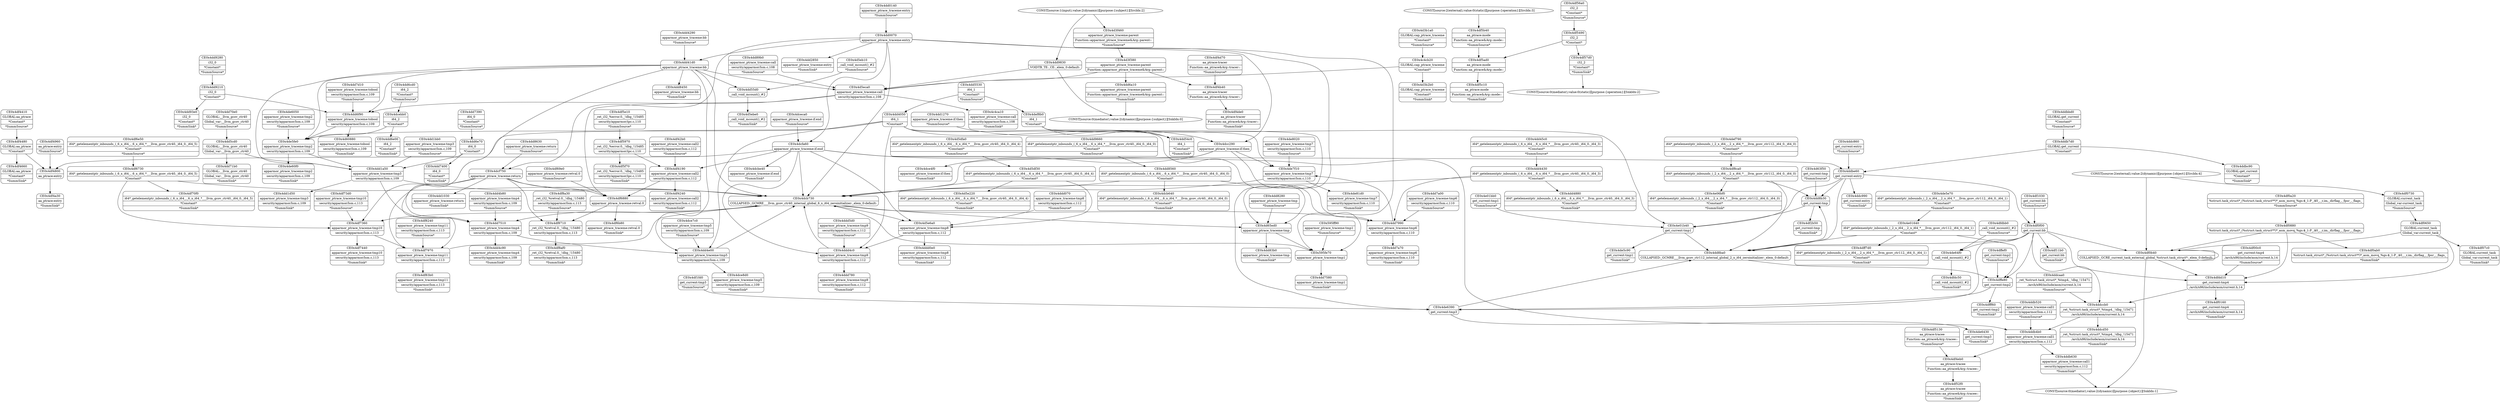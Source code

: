 digraph {
	CE0x4dcc290 [shape=record,shape=Mrecord,label="{CE0x4dcc290|apparmor_ptrace_traceme:if.then}"]
	CE0x4df00c0 [shape=record,shape=Mrecord,label="{CE0x4df00c0|get_current:tmp4|./arch/x86/include/asm/current.h,14|*SummSource*}"]
	CE0x4de7f10 [shape=record,shape=Mrecord,label="{CE0x4de7f10|apparmor_ptrace_traceme:tmp7|security/apparmor/lsm.c,110}"]
	CE0x4de6390 [shape=record,shape=Mrecord,label="{CE0x4de6390|get_current:tmp3}"]
	CE0x4df5970 [shape=record,shape=Mrecord,label="{CE0x4df5970|_ret_i32_%error.0,_!dbg_!15485|security/apparmor/ipc.c,110}"]
	CE0x4dffef0 [shape=record,shape=Mrecord,label="{CE0x4dffef0|get_current:tmp2|*SummSource*}"]
	CE0x4d5ebe0 [shape=record,shape=Mrecord,label="{CE0x4d5ebe0|_call_void_mcount()_#2|*SummSink*}"]
	CE0x4df5c10 [shape=record,shape=Mrecord,label="{CE0x4df5c10|aa_ptrace:mode|Function::aa_ptrace&Arg::mode::|*SummSink*}"]
	CE0x4dff7d0 [shape=record,shape=Mrecord,label="{CE0x4dff7d0|i64*_getelementptr_inbounds_(_2_x_i64_,_2_x_i64_*___llvm_gcov_ctr112,_i64_0,_i64_1)|*Constant*|*SummSink*}"]
	CE0x4d5dfa0 [shape=record,shape=Mrecord,label="{CE0x4d5dfa0|i64*_getelementptr_inbounds_(_6_x_i64_,_6_x_i64_*___llvm_gcov_ctr40,_i64_0,_i64_4)|*Constant*|*SummSource*}"]
	CE0x4dd8b30 [shape=record,shape=Mrecord,label="{CE0x4dd8b30|get_current:tmp}"]
	CE0x4df5e10 [shape=record,shape=Mrecord,label="{CE0x4df5e10|_ret_i32_%error.0,_!dbg_!15485|security/apparmor/ipc.c,110|*SummSource*}"]
	CE0x4dcb640 [shape=record,shape=Mrecord,label="{CE0x4dcb640|i64*_getelementptr_inbounds_(_6_x_i64_,_6_x_i64_*___llvm_gcov_ctr40,_i64_0,_i64_0)|*Constant*|*SummSink*}"]
	CE0x4dd0070 [shape=record,shape=Mrecord,label="{CE0x4dd0070|apparmor_ptrace_traceme:entry}"]
	CE0x4df2b50 [shape=record,shape=Mrecord,label="{CE0x4df2b50|get_current:tmp|*SummSink*}"]
	CE0x4dd4290 [shape=record,shape=Mrecord,label="{CE0x4dd4290|apparmor_ptrace_traceme:bb|*SummSource*}"]
	CE0x4dfdd10 [shape=record,shape=Mrecord,label="{CE0x4dfdd10|get_current:tmp4|./arch/x86/include/asm/current.h,14}"]
	CE0x4dd8450 [shape=record,shape=Mrecord,label="{CE0x4dd8450|apparmor_ptrace_traceme:bb|*SummSink*}"]
	CE0x4dd7a70 [shape=record,shape=Mrecord,label="{CE0x4dd7a70|apparmor_ptrace_traceme:tmp6|security/apparmor/lsm.c,110|*SummSink*}"]
	CE0x4df8a30 [shape=record,shape=Mrecord,label="{CE0x4df8a30|_ret_i32_%retval.0,_!dbg_!15480|security/apparmor/lsm.c,113|*SummSource*}"]
	CE0x4de8020 [shape=record,shape=Mrecord,label="{CE0x4de8020|apparmor_ptrace_traceme:tmp7|security/apparmor/lsm.c,110|*SummSource*}"]
	CE0x4df8ca0 [shape=record,shape=Mrecord,label="{CE0x4df8ca0|i64*_getelementptr_inbounds_(_2_x_i64_,_2_x_i64_*___llvm_gcov_ctr112,_i64_0,_i64_0)|*Constant*}"]
	CE0x4def790 [shape=record,shape=Mrecord,label="{CE0x4def790|i64*_getelementptr_inbounds_(_2_x_i64_,_2_x_i64_*___llvm_gcov_ctr112,_i64_0,_i64_0)|*Constant*|*SummSource*}"]
	CE0x4ddb7d0 [shape=record,shape=Mrecord,label="{CE0x4ddb7d0|GLOBAL:get_current|*Constant*}"]
	CE0x4df0b40 [shape=record,shape=Mrecord,label="{CE0x4df0b40|COLLAPSED:_GCRE_current_task_external_global_%struct.task_struct*:_elem_0:default:}"]
	CE0x4df0160 [shape=record,shape=Mrecord,label="{CE0x4df0160|get_current:tmp4|./arch/x86/include/asm/current.h,14|*SummSink*}"]
	CE0x4df57d0 [shape=record,shape=Mrecord,label="{CE0x4df57d0|i32_2|*Constant*|*SummSink*}"]
	CE0x4dd8280 [shape=record,shape=Mrecord,label="{CE0x4dd8280|apparmor_ptrace_traceme:tmp|*SummSource*}"]
	CE0x4d5df30 [shape=record,shape=Mrecord,label="{CE0x4d5df30|i64*_getelementptr_inbounds_(_6_x_i64_,_6_x_i64_*___llvm_gcov_ctr40,_i64_0,_i64_4)|*Constant*}"]
	CE0x4df4a30 [shape=record,shape=Mrecord,label="{CE0x4df4a30|aa_ptrace:entry|*SummSink*}"]
	CE0x4df4b40 [shape=record,shape=Mrecord,label="{CE0x4df4b40|aa_ptrace:tracer|Function::aa_ptrace&Arg::tracer::}"]
	CE0x4dd9830 [shape=record,shape=Mrecord,label="{CE0x4dd9830|VOIDTB_TE:_CE:_elem_0:default:}"]
	CE0x4c4cb20 [shape=record,shape=Mrecord,label="{CE0x4c4cb20|GLOBAL:cap_ptrace_traceme|*Constant*}"]
	CE0x4df8710 [shape=record,shape=Mrecord,label="{CE0x4df8710|_ret_i32_%retval.0,_!dbg_!15480|security/apparmor/lsm.c,113}"]
	CE0x4d5e6a0 [shape=record,shape=Mrecord,label="{CE0x4d5e6a0|apparmor_ptrace_traceme:tmp8|security/apparmor/lsm.c,112}"]
	CE0x4ddcd50 [shape=record,shape=Mrecord,label="{CE0x4ddcd50|_ret_%struct.task_struct*_%tmp4,_!dbg_!15471|./arch/x86/include/asm/current.h,14|*SummSink*}"]
	CE0x4dd4b80 [shape=record,shape=Mrecord,label="{CE0x4dd4b80|apparmor_ptrace_traceme:tmp4|security/apparmor/lsm.c,109|*SummSource*}"]
	CE0x4dd4430 [shape=record,shape=Mrecord,label="{CE0x4dd4430|i64*_getelementptr_inbounds_(_6_x_i64_,_6_x_i64_*___llvm_gcov_ctr40,_i64_0,_i64_3)|*Constant*}"]
	CE0x4ddc990 [shape=record,shape=Mrecord,label="{CE0x4ddc990|get_current:entry|*SummSink*}"]
	CE0x4d5e220 [shape=record,shape=Mrecord,label="{CE0x4d5e220|i64*_getelementptr_inbounds_(_6_x_i64_,_6_x_i64_*___llvm_gcov_ctr40,_i64_0,_i64_4)|*Constant*|*SummSink*}"]
	CE0x4e06bf0 [shape=record,shape=Mrecord,label="{CE0x4e06bf0|i64*_getelementptr_inbounds_(_2_x_i64_,_2_x_i64_*___llvm_gcov_ctr112,_i64_0,_i64_0)|*Constant*|*SummSink*}"]
	CE0x4df8af0 [shape=record,shape=Mrecord,label="{CE0x4df8af0|_ret_i32_%retval.0,_!dbg_!15480|security/apparmor/lsm.c,113|*SummSink*}"]
	CE0x4dd45c0 [shape=record,shape=Mrecord,label="{CE0x4dd45c0|i64*_getelementptr_inbounds_(_6_x_i64_,_6_x_i64_*___llvm_gcov_ctr40,_i64_0,_i64_3)|*Constant*|*SummSource*}"]
	CE0x4df4240 [shape=record,shape=Mrecord,label="{CE0x4df4240|apparmor_ptrace_traceme:call2|security/apparmor/lsm.c,112|*SummSink*}"]
	CE0x4df4eb0 [shape=record,shape=Mrecord,label="{CE0x4df4eb0|aa_ptrace:tracee|Function::aa_ptrace&Arg::tracee::}"]
	CE0x4dfdbb0 [shape=record,shape=Mrecord,label="{CE0x4dfdbb0|_call_void_mcount()_#2|*SummSource*}"]
	CE0x4dd9280 [shape=record,shape=Mrecord,label="{CE0x4dd9280|i32_0|*Constant*|*SummSource*}"]
	CE0x4df73d0 [shape=record,shape=Mrecord,label="{CE0x4df73d0|apparmor_ptrace_traceme:tmp10|security/apparmor/lsm.c,113|*SummSource*}"]
	CE0x4dd1a50 [shape=record,shape=Mrecord,label="{CE0x4dd1a50|apparmor_ptrace_traceme:tmp3|security/apparmor/lsm.c,109}"]
	CE0x4df0a20 [shape=record,shape=Mrecord,label="{CE0x4df0a20|%struct.task_struct*_(%struct.task_struct**)*_asm_movq_%gs:$_1:P_,$0_,_r,im,_dirflag_,_fpsr_,_flags_|*SummSource*}"]
	CE0x4dce8d0 [shape=record,shape=Mrecord,label="{CE0x4dce8d0|apparmor_ptrace_traceme:tmp5|security/apparmor/lsm.c,109|*SummSink*}"]
	CE0x4df0650 [shape=record,shape=Mrecord,label="{CE0x4df0650|GLOBAL:current_task|Global_var:current_task}"]
	CE0x4ddcaa0 [shape=record,shape=Mrecord,label="{CE0x4ddcaa0|_ret_%struct.task_struct*_%tmp4,_!dbg_!15471|./arch/x86/include/asm/current.h,14|*SummSource*}"]
	CE0x4dcf750 [shape=record,shape=Mrecord,label="{CE0x4dcf750|apparmor_ptrace_traceme:return}"]
	CE0x4dd7990 [shape=record,shape=Mrecord,label="{CE0x4dd7990|apparmor_ptrace_traceme:tmp6|security/apparmor/lsm.c,110}"]
	CE0x4dd9210 [shape=record,shape=Mrecord,label="{CE0x4dd9210|i32_0|*Constant*}"]
	CE0x4ddbc90 [shape=record,shape=Mrecord,label="{CE0x4ddbc90|GLOBAL:get_current|*Constant*|*SummSink*}"]
	CE0x4d3f380 [shape=record,shape=Mrecord,label="{CE0x4d3f380|apparmor_ptrace_traceme:parent|Function::apparmor_ptrace_traceme&Arg::parent::}"]
	CE0x4dd6f90 [shape=record,shape=Mrecord,label="{CE0x4dd6f90|apparmor_ptrace_traceme:tobool|security/apparmor/lsm.c,109}"]
	CE0x4dd70e0 [shape=record,shape=Mrecord,label="{CE0x4dd70e0|GLOBAL:__llvm_gcov_ctr40|Global_var:__llvm_gcov_ctr40|*SummSource*}"]
	CE0x4dd4880 [shape=record,shape=Mrecord,label="{CE0x4dd4880|i64*_getelementptr_inbounds_(_6_x_i64_,_6_x_i64_*___llvm_gcov_ctr40,_i64_0,_i64_3)|*Constant*|*SummSink*}"]
	CE0x4df4480 [shape=record,shape=Mrecord,label="{CE0x4df4480|GLOBAL:aa_ptrace|*Constant*}"]
	CE0x4dd9660 [shape=record,shape=Mrecord,label="{CE0x4dd9660|i64*_getelementptr_inbounds_(_6_x_i64_,_6_x_i64_*___llvm_gcov_ctr40,_i64_0,_i64_0)|*Constant*|*SummSource*}"]
	CE0x4df83b0 [shape=record,shape=Mrecord,label="{CE0x4df83b0|apparmor_ptrace_traceme:tmp11|security/apparmor/lsm.c,113|*SummSink*}"]
	CE0x4dd1030 [shape=record,shape=Mrecord,label="{CE0x4dd1030|apparmor_ptrace_traceme:return|*SummSink*}"]
	CE0x4dd55d0 [shape=record,shape=Mrecord,label="{CE0x4dd55d0|_call_void_mcount()_#2}"]
	CE0x4df6730 [shape=record,shape=Mrecord,label="{CE0x4df6730|i64*_getelementptr_inbounds_(_6_x_i64_,_6_x_i64_*___llvm_gcov_ctr40,_i64_0,_i64_5)|*Constant*}"]
	CE0x4ddd4c0 [shape=record,shape=Mrecord,label="{CE0x4ddd4c0|apparmor_ptrace_traceme:tmp9|security/apparmor/lsm.c,112}"]
	CE0x4df6e50 [shape=record,shape=Mrecord,label="{CE0x4df6e50|i64*_getelementptr_inbounds_(_6_x_i64_,_6_x_i64_*___llvm_gcov_ctr40,_i64_0,_i64_5)|*Constant*|*SummSource*}"]
	CE0x4dd41d0 [shape=record,shape=Mrecord,label="{CE0x4dd41d0|apparmor_ptrace_traceme:bb}"]
	CE0x4df5b40 [shape=record,shape=Mrecord,label="{CE0x4df5b40|aa_ptrace:mode|Function::aa_ptrace&Arg::mode::|*SummSource*}"]
	CE0x4dd6e00 [shape=record,shape=Mrecord,label="{CE0x4dd6e00|i64_2|*Constant*|*SummSink*}"]
	CE0x4dd71b0 [shape=record,shape=Mrecord,label="{CE0x4dd71b0|GLOBAL:__llvm_gcov_ctr40|Global_var:__llvm_gcov_ctr40|*SummSink*}"]
	CE0x4dd4050 [shape=record,shape=Mrecord,label="{CE0x4dd4050|i64_1|*Constant*}"]
	CE0x4dd7d10 [shape=record,shape=Mrecord,label="{CE0x4dd7d10|apparmor_ptrace_traceme:tobool|security/apparmor/lsm.c,109|*SummSource*}"]
	CE0x4df4d70 [shape=record,shape=Mrecord,label="{CE0x4df4d70|aa_ptrace:tracer|Function::aa_ptrace&Arg::tracer::|*SummSource*}"]
	CE0x4dd6a10 [shape=record,shape=Mrecord,label="{CE0x4dd6a10|apparmor_ptrace_traceme:parent|Function::apparmor_ptrace_traceme&Arg::parent::|*SummSink*}"]
	CE0x4dd4e00 [shape=record,shape=Mrecord,label="{CE0x4dd4e00|apparmor_ptrace_traceme:tmp5|security/apparmor/lsm.c,109}"]
	CE0x4dd2850 [shape=record,shape=Mrecord,label="{CE0x4dd2850|apparmor_ptrace_traceme:entry|*SummSink*}"]
	CE0x4dcebb0 [shape=record,shape=Mrecord,label="{CE0x4dcebb0|i64_2|*Constant*}"]
	CE0x4d3f460 [shape=record,shape=Mrecord,label="{CE0x4d3f460|apparmor_ptrace_traceme:parent|Function::apparmor_ptrace_traceme&Arg::parent::|*SummSource*}"]
	CE0x4dd7a00 [shape=record,shape=Mrecord,label="{CE0x4dd7a00|apparmor_ptrace_traceme:tmp6|security/apparmor/lsm.c,110|*SummSource*}"]
	CE0x4dd8ba0 [shape=record,shape=Mrecord,label="{CE0x4dd8ba0|COLLAPSED:_GCMRE___llvm_gcov_ctr112_internal_global_2_x_i64_zeroinitializer:_elem_0:default:}"]
	CE0x4dd7510 [shape=record,shape=Mrecord,label="{CE0x4dd7510|apparmor_ptrace_traceme:tmp4|security/apparmor/lsm.c,109}"]
	CE0x4df4de0 [shape=record,shape=Mrecord,label="{CE0x4df4de0|aa_ptrace:tracer|Function::aa_ptrace&Arg::tracer::|*SummSink*}"]
	CE0x4df7360 [shape=record,shape=Mrecord,label="{CE0x4df7360|apparmor_ptrace_traceme:tmp10|security/apparmor/lsm.c,113}"]
	CE0x4df0f00 [shape=record,shape=Mrecord,label="{CE0x4df0f00|get_current:bb}"]
	CE0x4e01640 [shape=record,shape=Mrecord,label="{CE0x4e01640|i64*_getelementptr_inbounds_(_2_x_i64_,_2_x_i64_*___llvm_gcov_ctr112,_i64_0,_i64_1)|*Constant*}"]
	CE0x4ddd070 [shape=record,shape=Mrecord,label="{CE0x4ddd070|apparmor_ptrace_traceme:tmp8|security/apparmor/lsm.c,112|*SummSource*}"]
	CE0x4df6b80 [shape=record,shape=Mrecord,label="{CE0x4df6b80|apparmor_ptrace_traceme:retval.0|*SummSink*}"]
	CE0x4df5490 [shape=record,shape=Mrecord,label="{CE0x4df5490|i32_2|*Constant*}"]
	CE0x4df69e0 [shape=record,shape=Mrecord,label="{CE0x4df69e0|apparmor_ptrace_traceme:retval.0|*SummSource*}"]
	CE0x4dd1270 [shape=record,shape=Mrecord,label="{CE0x4dd1270|apparmor_ptrace_traceme:if.then|*SummSource*}"]
	CE0x4def8b0 [shape=record,shape=Mrecord,label="{CE0x4def8b0|i64_1|*Constant*}"]
	CE0x4df1030 [shape=record,shape=Mrecord,label="{CE0x4df1030|get_current:bb|*SummSource*}"]
	CE0x4df4800 [shape=record,shape=Mrecord,label="{CE0x4df4800|aa_ptrace:entry}"]
	CE0x4dd0140 [shape=record,shape=Mrecord,label="{CE0x4dd0140|apparmor_ptrace_traceme:entry|*SummSource*}"]
	CE0x4e01bb0 [shape=record,shape=Mrecord,label="{CE0x4e01bb0|get_current:tmp1|*SummSource*}"]
	CE0x4d3b2b0 [shape=record,shape=Mrecord,label="{CE0x4d3b2b0|GLOBAL:cap_ptrace_traceme|*Constant*|*SummSink*}"]
	CE0x4ddb520 [shape=record,shape=Mrecord,label="{CE0x4ddb520|apparmor_ptrace_traceme:call1|security/apparmor/lsm.c,112|*SummSource*}"]
	CE0x4c4ca10 [shape=record,shape=Mrecord,label="{CE0x4c4ca10|apparmor_ptrace_traceme:call|security/apparmor/lsm.c,108|*SummSink*}"]
	CE0x4df42b0 [shape=record,shape=Mrecord,label="{CE0x4df42b0|apparmor_ptrace_traceme:call2|security/apparmor/lsm.c,112|*SummSource*}"]
	"CONST[source:0(mediator),value:2(dynamic)][purpose:{subject}][SnkIdx:0]"
	CE0x4dd7390 [shape=record,shape=Mrecord,label="{CE0x4dd7390|i64_0|*Constant*|*SummSource*}"]
	CE0x4dfdc50 [shape=record,shape=Mrecord,label="{CE0x4dfdc50|_call_void_mcount()_#2|*SummSink*}"]
	CE0x4dcfa60 [shape=record,shape=Mrecord,label="{CE0x4dcfa60|apparmor_ptrace_traceme:if.end}"]
	CE0x4de60f0 [shape=record,shape=Mrecord,label="{CE0x4de60f0|apparmor_ptrace_traceme:tmp2|security/apparmor/lsm.c,109|*SummSink*}"]
	CE0x4dd93e0 [shape=record,shape=Mrecord,label="{CE0x4dd93e0|i32_0|*Constant*|*SummSink*}"]
	"CONST[source:0(mediator),value:2(dynamic)][purpose:{object}][SnkIdx:1]"
	CE0x4dd5cd0 [shape=record,shape=Mrecord,label="{CE0x4dd5cd0|GLOBAL:__llvm_gcov_ctr40|Global_var:__llvm_gcov_ctr40}"]
	CE0x4ddb630 [shape=record,shape=Mrecord,label="{CE0x4ddb630|apparmor_ptrace_traceme:call1|security/apparmor/lsm.c,112|*SummSink*}"]
	CE0x595ff90 [shape=record,shape=Mrecord,label="{CE0x595ff90|apparmor_ptrace_traceme:tmp1|*SummSource*}"]
	CE0x4df1fd0 [shape=record,shape=Mrecord,label="{CE0x4df1fd0|get_current:tmp3|*SummSource*}"]
	CE0x4ddbbd0 [shape=record,shape=Mrecord,label="{CE0x4ddbbd0|GLOBAL:get_current|*Constant*|*SummSource*}"]
	CE0x4dce7c0 [shape=record,shape=Mrecord,label="{CE0x4dce7c0|apparmor_ptrace_traceme:tmp5|security/apparmor/lsm.c,109|*SummSource*}"]
	CE0x4df11b0 [shape=record,shape=Mrecord,label="{CE0x4df11b0|get_current:bb|*SummSink*}"]
	CE0x4df5f70 [shape=record,shape=Mrecord,label="{CE0x4df5f70|_ret_i32_%error.0,_!dbg_!15485|security/apparmor/ipc.c,110|*SummSink*}"]
	CE0x4de5e70 [shape=record,shape=Mrecord,label="{CE0x4de5e70|i64*_getelementptr_inbounds_(_2_x_i64_,_2_x_i64_*___llvm_gcov_ctr112,_i64_0,_i64_1)|*Constant*|*SummSource*}"]
	CE0x4de6050 [shape=record,shape=Mrecord,label="{CE0x4de6050|apparmor_ptrace_traceme:tmp2|security/apparmor/lsm.c,109|*SummSource*}"]
	CE0x4ddccb0 [shape=record,shape=Mrecord,label="{CE0x4ddccb0|_ret_%struct.task_struct*_%tmp4,_!dbg_!15471|./arch/x86/include/asm/current.h,14}"]
	CE0x4de6430 [shape=record,shape=Mrecord,label="{CE0x4de6430|get_current:tmp3|*SummSink*}"]
	CE0x4dd89b0 [shape=record,shape=Mrecord,label="{CE0x4dd89b0|apparmor_ptrace_traceme:call|security/apparmor/lsm.c,108|*SummSource*}"]
	CE0x4d5eca0 [shape=record,shape=Mrecord,label="{CE0x4d5eca0|apparmor_ptrace_traceme:call|security/apparmor/lsm.c,108}"]
	CE0x4de5fe0 [shape=record,shape=Mrecord,label="{CE0x4de5fe0|apparmor_ptrace_traceme:tmp2|security/apparmor/lsm.c,109}"]
	CE0x4dd6e70 [shape=record,shape=Mrecord,label="{CE0x4dd6e70|i64_0|*Constant*}"]
	CE0x4dd1d50 [shape=record,shape=Mrecord,label="{CE0x4dd1d50|apparmor_ptrace_traceme:tmp3|security/apparmor/lsm.c,109|*SummSink*}"]
	CE0x4df56a0 [shape=record,shape=Mrecord,label="{CE0x4df56a0|i32_2|*Constant*|*SummSource*}"]
	CE0x4df0ab0 [shape=record,shape=Mrecord,label="{CE0x4df0ab0|%struct.task_struct*_(%struct.task_struct**)*_asm_movq_%gs:$_1:P_,$0_,_r,im,_dirflag_,_fpsr_,_flags_|*SummSink*}"]
	CE0x4d60880 [shape=record,shape=Mrecord,label="{CE0x4d60880|apparmor_ptrace_traceme:tobool|security/apparmor/lsm.c,109|*SummSink*}"]
	"CONST[source:2(external),value:2(dynamic)][purpose:{object}][SrcIdx:4]"
	"CONST[source:2(external),value:0(static)][purpose:{operation}][SrcIdx:3]"
	CE0x4ddb4b0 [shape=record,shape=Mrecord,label="{CE0x4ddb4b0|apparmor_ptrace_traceme:call1|security/apparmor/lsm.c,112}"]
	CE0x4ddc860 [shape=record,shape=Mrecord,label="{CE0x4ddc860|get_current:entry|*SummSource*}"]
	CE0x4d63f50 [shape=record,shape=Mrecord,label="{CE0x4d63f50|get_current:tmp|*SummSource*}"]
	CE0x4de64f0 [shape=record,shape=Mrecord,label="{CE0x4de64f0|_call_void_mcount()_#2}"]
	CE0x4dceca0 [shape=record,shape=Mrecord,label="{CE0x4dceca0|apparmor_ptrace_traceme:if.end|*SummSource*}"]
	CE0x4dd5530 [shape=record,shape=Mrecord,label="{CE0x4dd5530|i64_1|*Constant*|*SummSource*}"]
	CE0x4ddd5d0 [shape=record,shape=Mrecord,label="{CE0x4ddd5d0|apparmor_ptrace_traceme:tmp9|security/apparmor/lsm.c,112|*SummSource*}"]
	CE0x4df0880 [shape=record,shape=Mrecord,label="{CE0x4df0880|%struct.task_struct*_(%struct.task_struct**)*_asm_movq_%gs:$_1:P_,$0_,_r,im,_dirflag_,_fpsr_,_flags_}"]
	CE0x4d5eb10 [shape=record,shape=Mrecord,label="{CE0x4d5eb10|_call_void_mcount()_#2|*SummSource*}"]
	CE0x4d3b1a0 [shape=record,shape=Mrecord,label="{CE0x4d3b1a0|GLOBAL:cap_ptrace_traceme|*Constant*|*SummSource*}"]
	CE0x4d65ed0 [shape=record,shape=Mrecord,label="{CE0x4d65ed0|apparmor_ptrace_traceme:tmp}"]
	CE0x4dd54c0 [shape=record,shape=Mrecord,label="{CE0x4dd54c0|i64_1|*Constant*|*SummSink*}"]
	CE0x4dd8630 [shape=record,shape=Mrecord,label="{CE0x4dd8630|apparmor_ptrace_traceme:return|*SummSource*}"]
	CE0x4dd1bb0 [shape=record,shape=Mrecord,label="{CE0x4dd1bb0|apparmor_ptrace_traceme:tmp3|security/apparmor/lsm.c,109|*SummSource*}"]
	CE0x4df4410 [shape=record,shape=Mrecord,label="{CE0x4df4410|GLOBAL:aa_ptrace|*Constant*|*SummSource*}"]
	CE0x4df4960 [shape=record,shape=Mrecord,label="{CE0x4df4960|aa_ptrace:entry|*SummSource*}"]
	CE0x4ddd0e0 [shape=record,shape=Mrecord,label="{CE0x4ddd0e0|apparmor_ptrace_traceme:tmp8|security/apparmor/lsm.c,112|*SummSink*}"]
	CE0x4df07c0 [shape=record,shape=Mrecord,label="{CE0x4df07c0|GLOBAL:current_task|Global_var:current_task|*SummSink*}"]
	"CONST[source:1(input),value:2(dynamic)][purpose:{subject}][SrcIdx:2]"
	CE0x4de5c90 [shape=record,shape=Mrecord,label="{CE0x4de5c90|get_current:tmp1|*SummSink*}"]
	CE0x4dd4c90 [shape=record,shape=Mrecord,label="{CE0x4dd4c90|apparmor_ptrace_traceme:tmp4|security/apparmor/lsm.c,109|*SummSink*}"]
	CE0x4ddd780 [shape=record,shape=Mrecord,label="{CE0x4ddd780|apparmor_ptrace_traceme:tmp9|security/apparmor/lsm.c,112|*SummSink*}"]
	CE0x4dd7400 [shape=record,shape=Mrecord,label="{CE0x4dd7400|i64_0|*Constant*|*SummSink*}"]
	CE0x4e01b40 [shape=record,shape=Mrecord,label="{CE0x4e01b40|get_current:tmp1}"]
	CE0x4df7970 [shape=record,shape=Mrecord,label="{CE0x4df7970|apparmor_ptrace_traceme:tmp11|security/apparmor/lsm.c,113}"]
	CE0x4df5130 [shape=record,shape=Mrecord,label="{CE0x4df5130|aa_ptrace:tracee|Function::aa_ptrace&Arg::tracee::|*SummSource*}"]
	CE0x4dd6cd0 [shape=record,shape=Mrecord,label="{CE0x4dd6cd0|i64_2|*Constant*|*SummSource*}"]
	CE0x4de81d0 [shape=record,shape=Mrecord,label="{CE0x4de81d0|apparmor_ptrace_traceme:tmp7|security/apparmor/lsm.c,110|*SummSink*}"]
	CE0x4df7440 [shape=record,shape=Mrecord,label="{CE0x4df7440|apparmor_ptrace_traceme:tmp10|security/apparmor/lsm.c,113|*SummSink*}"]
	CE0x4df0730 [shape=record,shape=Mrecord,label="{CE0x4df0730|GLOBAL:current_task|Global_var:current_task|*SummSource*}"]
	CE0x4dd83b0 [shape=record,shape=Mrecord,label="{CE0x4dd83b0|apparmor_ptrace_traceme:tmp|*SummSink*}"]
	CE0x4df8240 [shape=record,shape=Mrecord,label="{CE0x4df8240|apparmor_ptrace_traceme:tmp11|security/apparmor/lsm.c,113|*SummSource*}"]
	CE0x4dd8560 [shape=record,shape=Mrecord,label="{CE0x4dd8560|i64*_getelementptr_inbounds_(_6_x_i64_,_6_x_i64_*___llvm_gcov_ctr40,_i64_0,_i64_0)|*Constant*}"]
	CE0x4df5ad0 [shape=record,shape=Mrecord,label="{CE0x4df5ad0|aa_ptrace:mode|Function::aa_ptrace&Arg::mode::}"]
	CE0x4dcbe40 [shape=record,shape=Mrecord,label="{CE0x4dcbe40|apparmor_ptrace_traceme:if.end|*SummSink*}"]
	CE0x4df70f0 [shape=record,shape=Mrecord,label="{CE0x4df70f0|i64*_getelementptr_inbounds_(_6_x_i64_,_6_x_i64_*___llvm_gcov_ctr40,_i64_0,_i64_5)|*Constant*|*SummSink*}"]
	CE0x4dffe80 [shape=record,shape=Mrecord,label="{CE0x4dffe80|get_current:tmp2}"]
	CE0x4dfff60 [shape=record,shape=Mrecord,label="{CE0x4dfff60|get_current:tmp2|*SummSink*}"]
	CE0x4dd7580 [shape=record,shape=Mrecord,label="{CE0x4dd7580|apparmor_ptrace_traceme:tmp1|*SummSink*}"]
	CE0x4df6880 [shape=record,shape=Mrecord,label="{CE0x4df6880|apparmor_ptrace_traceme:retval.0}"]
	CE0x4df4190 [shape=record,shape=Mrecord,label="{CE0x4df4190|apparmor_ptrace_traceme:call2|security/apparmor/lsm.c,112}"]
	CE0x4df4660 [shape=record,shape=Mrecord,label="{CE0x4df4660|GLOBAL:aa_ptrace|*Constant*|*SummSink*}"]
	"CONST[source:0(mediator),value:0(static)][purpose:{operation}][SnkIdx:2]"
	CE0x4ddbe60 [shape=record,shape=Mrecord,label="{CE0x4ddbe60|get_current:entry}"]
	CE0x4df52f0 [shape=record,shape=Mrecord,label="{CE0x4df52f0|aa_ptrace:tracee|Function::aa_ptrace&Arg::tracee::|*SummSink*}"]
	CE0x4dcb730 [shape=record,shape=Mrecord,label="{CE0x4dcb730|COLLAPSED:_GCMRE___llvm_gcov_ctr40_internal_global_6_x_i64_zeroinitializer:_elem_0:default:}"]
	CE0x595fe70 [shape=record,shape=Mrecord,label="{CE0x595fe70|apparmor_ptrace_traceme:tmp1}"]
	CE0x4dce4f0 [shape=record,shape=Mrecord,label="{CE0x4dce4f0|apparmor_ptrace_traceme:if.then|*SummSink*}"]
	CE0x4dd45c0 -> CE0x4dd4430
	CE0x4d5eca0 -> CE0x4df6880
	CE0x4dd6f90 -> CE0x4d60880
	CE0x4ddccb0 -> CE0x4ddcd50
	CE0x4dd4050 -> CE0x4de7f10
	CE0x4df8ca0 -> CE0x4dd8ba0
	CE0x4dd9280 -> CE0x4dd9210
	CE0x4dd0070 -> CE0x4dd2850
	CE0x595fe70 -> CE0x4dd7580
	CE0x4dd8b30 -> CE0x4df2b50
	CE0x4dd41d0 -> CE0x4dd4e00
	CE0x4dd1a50 -> CE0x4dd7510
	CE0x4ddb7d0 -> CE0x4ddbc90
	CE0x4df0b40 -> CE0x4df0b40
	CE0x4dd7510 -> CE0x4dd4c90
	CE0x4dffef0 -> CE0x4dffe80
	CE0x4dd0070 -> CE0x4dcb730
	CE0x4dd41d0 -> CE0x4d5eca0
	CE0x4dcfa60 -> CE0x4df4190
	CE0x4dd8b30 -> CE0x4e01b40
	CE0x4df4190 -> CE0x4df6880
	CE0x4df6e50 -> CE0x4df6730
	CE0x4d5e6a0 -> CE0x4ddd0e0
	CE0x4dd8280 -> CE0x4d65ed0
	CE0x4df7970 -> CE0x4dcb730
	CE0x4dd5530 -> CE0x4def8b0
	CE0x4df4480 -> CE0x4df4660
	CE0x4dcb730 -> CE0x4d65ed0
	CE0x4dd8560 -> CE0x4dcb640
	CE0x4df73d0 -> CE0x4df7360
	CE0x4df42b0 -> CE0x4df4190
	CE0x4df6880 -> CE0x4df8710
	CE0x4de6390 -> CE0x4de6430
	CE0x4dcfa60 -> CE0x4ddbe60
	CE0x4dd41d0 -> CE0x4dd7510
	CE0x4dd7990 -> CE0x4de7f10
	CE0x4df4410 -> CE0x4df4480
	CE0x4df8a30 -> CE0x4df8710
	CE0x4dd0070 -> CE0x4dcc290
	"CONST[source:2(external),value:0(static)][purpose:{operation}][SrcIdx:3]" -> CE0x4df5b40
	CE0x4dffe80 -> CE0x4de6390
	CE0x4dd0070 -> CE0x4dcfa60
	CE0x4dd5530 -> CE0x4dd4050
	CE0x4def790 -> CE0x4df8ca0
	CE0x4ddd4c0 -> CE0x4dcb730
	CE0x4dd1270 -> CE0x4dcc290
	CE0x4dcb730 -> CE0x4d5e6a0
	CE0x4dcf750 -> CE0x4df7360
	CE0x4d5eca0 -> CE0x4dd6f90
	CE0x4dd6e70 -> CE0x4dd7400
	CE0x4df5970 -> CE0x4df5f70
	CE0x4dd41d0 -> CE0x4dd6f90
	CE0x4def8b0 -> CE0x4de6390
	CE0x4d65ed0 -> CE0x4dd83b0
	CE0x4df6730 -> CE0x4df70f0
	CE0x4dcb730 -> CE0x4dd7510
	CE0x4dd6cd0 -> CE0x4dcebb0
	CE0x4dfdd10 -> CE0x4df0160
	CE0x4df57d0 -> "CONST[source:0(mediator),value:0(static)][purpose:{operation}][SnkIdx:2]"
	CE0x4dd5cd0 -> CE0x4dd1a50
	CE0x4dd0070 -> CE0x595fe70
	CE0x4d63f50 -> CE0x4dd8b30
	CE0x4dd55d0 -> CE0x4d5ebe0
	CE0x4df0650 -> CE0x4df07c0
	CE0x4df4480 -> CE0x4df4800
	CE0x4df0f00 -> CE0x4dd8ba0
	CE0x4de64f0 -> CE0x4dfdc50
	CE0x4dcc290 -> CE0x4dce4f0
	CE0x4dd4430 -> CE0x4dcb730
	CE0x4e01b40 -> CE0x4de5c90
	CE0x4dd8ba0 -> CE0x4dd8b30
	CE0x4dd8560 -> CE0x4d65ed0
	CE0x595fe70 -> CE0x4dcb730
	CE0x4c4cb20 -> CE0x4d3b2b0
	CE0x4dd70e0 -> CE0x4dd5cd0
	CE0x4df5490 -> CE0x4df5ad0
	CE0x4dd8ba0 -> CE0x4dffe80
	CE0x4df4800 -> CE0x4df4a30
	CE0x4ddbbd0 -> CE0x4ddb7d0
	CE0x4df8710 -> CE0x4df8af0
	CE0x4dd4e00 -> CE0x4dcb730
	CE0x4dd4050 -> CE0x4dd54c0
	CE0x4dfdd10 -> CE0x4ddccb0
	CE0x4ddd4c0 -> CE0x4ddd780
	CE0x4dcfa60 -> CE0x4d5e6a0
	CE0x4df0880 -> CE0x4df0b40
	CE0x4df8240 -> CE0x4df7970
	CE0x4df1030 -> CE0x4df0f00
	CE0x4dfdbb0 -> CE0x4de64f0
	"CONST[source:2(external),value:2(dynamic)][purpose:{object}][SrcIdx:4]" -> CE0x4df0b40
	CE0x4df0650 -> CE0x4df0b40
	CE0x4dd8560 -> CE0x4dcb730
	CE0x4d65ed0 -> CE0x595fe70
	CE0x4dd4050 -> CE0x4dd4e00
	CE0x4df0650 -> CE0x4dfdd10
	CE0x4df00c0 -> CE0x4dfdd10
	CE0x4dd4050 -> CE0x595fe70
	CE0x4e01640 -> CE0x4dffe80
	CE0x4df0880 -> CE0x4dfdd10
	CE0x4d3f380 -> CE0x4d5eca0
	CE0x4dd4b80 -> CE0x4dd7510
	CE0x4de5fe0 -> CE0x4de60f0
	CE0x4e01b40 -> CE0x4dd8ba0
	"CONST[source:1(input),value:2(dynamic)][purpose:{subject}][SrcIdx:2]" -> CE0x4dd9830
	CE0x4dffe80 -> CE0x4dfff60
	CE0x4ddccb0 -> CE0x4ddb4b0
	CE0x4dcf750 -> CE0x4df7970
	CE0x4df0f00 -> CE0x4df11b0
	CE0x4df5ad0 -> CE0x4df5c10
	CE0x4dd41d0 -> CE0x4de5fe0
	CE0x4dceca0 -> CE0x4dcfa60
	CE0x4df4eb0 -> CE0x4df52f0
	CE0x4dcf750 -> CE0x4df8710
	CE0x4df7360 -> CE0x4df7970
	CE0x4dd89b0 -> CE0x4d5eca0
	CE0x4dd6a10 -> "CONST[source:0(mediator),value:2(dynamic)][purpose:{subject}][SnkIdx:0]"
	CE0x4ddb4b0 -> CE0x4ddb630
	CE0x4dd7510 -> CE0x4dd4e00
	CE0x4dd7d10 -> CE0x4dd6f90
	CE0x4dd6e70 -> CE0x4dd1a50
	CE0x4dd1a50 -> CE0x4dd1d50
	CE0x4dcc290 -> CE0x4dd7990
	CE0x4de7f10 -> CE0x4de81d0
	CE0x4dd9660 -> CE0x4dd8560
	CE0x4dd9210 -> CE0x4dd93e0
	CE0x4dcfa60 -> CE0x4ddd4c0
	CE0x4dd5cd0 -> CE0x4dd71b0
	CE0x4ddb4b0 -> CE0x4df4eb0
	CE0x4def8b0 -> CE0x4dd54c0
	CE0x4de5fe0 -> CE0x4dd1a50
	CE0x4d5eb10 -> CE0x4dd55d0
	CE0x4dcf750 -> CE0x4dd1030
	CE0x4ddbe60 -> CE0x4e01b40
	CE0x4dd4050 -> CE0x4ddd4c0
	"CONST[source:1(input),value:2(dynamic)][purpose:{subject}][SrcIdx:2]" -> CE0x4d3f460
	CE0x4de7f10 -> CE0x4dcb730
	CE0x4dd4050 -> CE0x4df7970
	CE0x4ddd5d0 -> CE0x4ddd4c0
	CE0x4dd7990 -> CE0x4dd7a70
	CE0x4df4d70 -> CE0x4df4b40
	CE0x4df5b40 -> CE0x4df5ad0
	CE0x4df5130 -> CE0x4df4eb0
	CE0x4dd7a00 -> CE0x4dd7990
	CE0x4dce7c0 -> CE0x4dd4e00
	CE0x4dd41d0 -> CE0x4dd8450
	CE0x4dcb730 -> CE0x4dd7990
	CE0x4d3b1a0 -> CE0x4c4cb20
	CE0x4d5df30 -> CE0x4d5e220
	CE0x4def8b0 -> CE0x4e01b40
	CE0x4e01640 -> CE0x4dff7d0
	CE0x4df0f00 -> CE0x4df0b40
	CE0x4d5df30 -> CE0x4d5e6a0
	CE0x4dd8630 -> CE0x4dcf750
	CE0x4ddc860 -> CE0x4ddbe60
	CE0x4dd9830 -> "CONST[source:0(mediator),value:2(dynamic)][purpose:{subject}][SnkIdx:0]"
	CE0x4dd4290 -> CE0x4dd41d0
	CE0x4d3f380 -> CE0x4dd6a10
	CE0x4dd4050 -> CE0x4de5fe0
	CE0x4df4b40 -> CE0x4df4de0
	CE0x4df5970 -> CE0x4df4190
	CE0x4df6880 -> CE0x4df6b80
	CE0x4dcb730 -> CE0x4df7360
	CE0x4df69e0 -> CE0x4df6880
	CE0x4de5e70 -> CE0x4e01640
	CE0x4d5dfa0 -> CE0x4d5df30
	CE0x4de6390 -> CE0x4dd8ba0
	CE0x4df0f00 -> CE0x4de6390
	CE0x4df56a0 -> CE0x4df5490
	CE0x4dcfa60 -> CE0x4dcbe40
	CE0x4dd4430 -> CE0x4dd7990
	CE0x4dd6f90 -> CE0x4de5fe0
	CE0x4dd1bb0 -> CE0x4dd1a50
	CE0x4de8020 -> CE0x4de7f10
	CE0x4df0880 -> CE0x4df0ab0
	CE0x4dcf750 -> CE0x4dcb730
	CE0x4dd9830 -> CE0x4d5eca0
	CE0x4dd4e00 -> CE0x4dce8d0
	CE0x4dd0070 -> CE0x4d65ed0
	CE0x4df4190 -> CE0x4df4240
	CE0x4d3f460 -> CE0x4d3f380
	CE0x4df0a20 -> CE0x4df0880
	CE0x4df0b40 -> CE0x4dfdd10
	CE0x4ddbe60 -> CE0x4dd8ba0
	CE0x4dcfa60 -> CE0x4df4800
	CE0x4df8ca0 -> CE0x4dd8b30
	CE0x4df6730 -> CE0x4dcb730
	CE0x4df0f00 -> CE0x4dfdd10
	CE0x4df0f00 -> CE0x4ddccb0
	CE0x4dcebb0 -> CE0x4dd6e00
	CE0x4dd1a50 -> CE0x4dcb730
	"CONST[source:2(external),value:2(dynamic)][purpose:{object}][SrcIdx:4]" -> CE0x4df0730
	CE0x4dd9210 -> CE0x4dd6f90
	CE0x4dd41d0 -> CE0x4dd1a50
	CE0x4ddb630 -> "CONST[source:0(mediator),value:2(dynamic)][purpose:{object}][SnkIdx:1]"
	CE0x4e01bb0 -> CE0x4e01b40
	CE0x4df5490 -> CE0x4df57d0
	CE0x4df7970 -> CE0x4df83b0
	CE0x4ddbe60 -> CE0x4ddc990
	CE0x4d5df30 -> CE0x4dcb730
	CE0x4d5e6a0 -> CE0x4ddd4c0
	CE0x4ddcaa0 -> CE0x4ddccb0
	CE0x4dd0070 -> CE0x4dcf750
	CE0x4ddbe60 -> CE0x4df0f00
	CE0x4dd7390 -> CE0x4dd6e70
	CE0x4dd41d0 -> CE0x4dcb730
	CE0x4dd41d0 -> CE0x4dd55d0
	CE0x4df7360 -> CE0x4df7440
	CE0x4ddd070 -> CE0x4d5e6a0
	CE0x4df5e10 -> CE0x4df5970
	CE0x4c4cb20 -> CE0x4d5eca0
	CE0x4dcc290 -> CE0x4dcb730
	CE0x595ff90 -> CE0x595fe70
	CE0x4df6730 -> CE0x4df7360
	CE0x4ddbe60 -> CE0x4dd8b30
	CE0x4df0b40 -> "CONST[source:0(mediator),value:2(dynamic)][purpose:{object}][SnkIdx:1]"
	CE0x4dcfa60 -> CE0x4ddb4b0
	CE0x4df1fd0 -> CE0x4de6390
	CE0x4dcf750 -> CE0x4df6880
	CE0x4e01640 -> CE0x4dd8ba0
	CE0x4de6050 -> CE0x4de5fe0
	CE0x4dcc290 -> CE0x4de7f10
	CE0x4dcfa60 -> CE0x4dcb730
	CE0x4df0f00 -> CE0x4dffe80
	CE0x4dcebb0 -> CE0x4de5fe0
	CE0x4dd0070 -> CE0x4dd41d0
	CE0x4ddb7d0 -> CE0x4ddbe60
	CE0x4ddb520 -> CE0x4ddb4b0
	CE0x4df4960 -> CE0x4df4800
	CE0x4df0730 -> CE0x4df0650
	CE0x4d5eca0 -> CE0x4c4ca10
	CE0x4dd0140 -> CE0x4dd0070
	CE0x4dd4430 -> CE0x4dd4880
	CE0x4df8ca0 -> CE0x4e06bf0
	CE0x4df0f00 -> CE0x4de64f0
	CE0x4d3f380 -> CE0x4df4b40
}